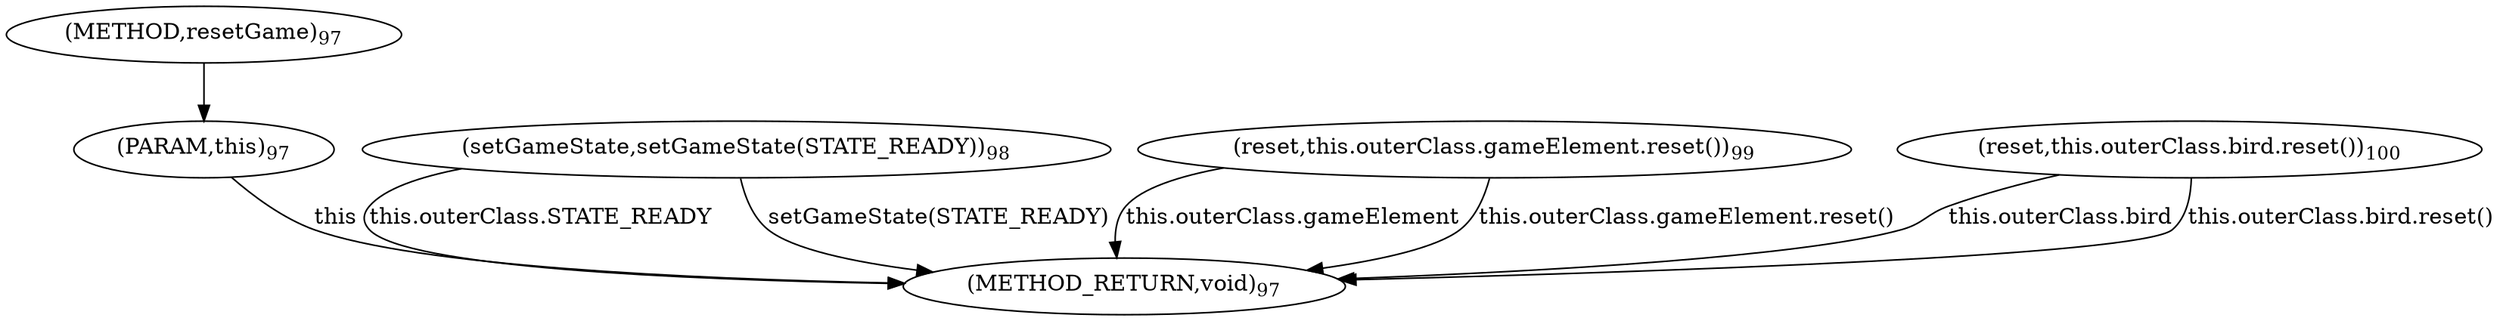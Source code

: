 digraph "resetGame" {  
"784" [label = <(METHOD,resetGame)<SUB>97</SUB>> ]
"807" [label = <(METHOD_RETURN,void)<SUB>97</SUB>> ]
"785" [label = <(PARAM,this)<SUB>97</SUB>> ]
"787" [label = <(setGameState,setGameState(STATE_READY))<SUB>98</SUB>> ]
"793" [label = <(reset,this.outerClass.gameElement.reset())<SUB>99</SUB>> ]
"799" [label = <(reset,this.outerClass.bird.reset())<SUB>100</SUB>> ]
"787" [label = <(setGameState,setGameState(STATE_READY))<SUB>98</SUB>> ]
"793" [label = <(reset,this.outerClass.gameElement.reset())<SUB>99</SUB>> ]
"799" [label = <(reset,this.outerClass.bird.reset())<SUB>100</SUB>> ]
  "785" -> "807"  [ label = "this"] 
  "787" -> "807"  [ label = "this.outerClass.STATE_READY"] 
  "787" -> "807"  [ label = "setGameState(STATE_READY)"] 
  "793" -> "807"  [ label = "this.outerClass.gameElement"] 
  "793" -> "807"  [ label = "this.outerClass.gameElement.reset()"] 
  "799" -> "807"  [ label = "this.outerClass.bird"] 
  "799" -> "807"  [ label = "this.outerClass.bird.reset()"] 
  "784" -> "785" 
}
